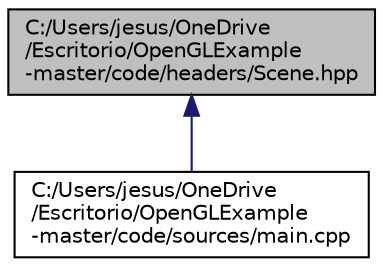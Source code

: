 digraph "C:/Users/jesus/OneDrive/Escritorio/OpenGLExample-master/code/headers/Scene.hpp"
{
 // LATEX_PDF_SIZE
  edge [fontname="Helvetica",fontsize="10",labelfontname="Helvetica",labelfontsize="10"];
  node [fontname="Helvetica",fontsize="10",shape=record];
  Node1 [label="C:/Users/jesus/OneDrive\l/Escritorio/OpenGLExample\l-master/code/headers/Scene.hpp",height=0.2,width=0.4,color="black", fillcolor="grey75", style="filled", fontcolor="black",tooltip=" "];
  Node1 -> Node2 [dir="back",color="midnightblue",fontsize="10",style="solid",fontname="Helvetica"];
  Node2 [label="C:/Users/jesus/OneDrive\l/Escritorio/OpenGLExample\l-master/code/sources/main.cpp",height=0.2,width=0.4,color="black", fillcolor="white", style="filled",URL="$main_8cpp.html",tooltip=" "];
}
